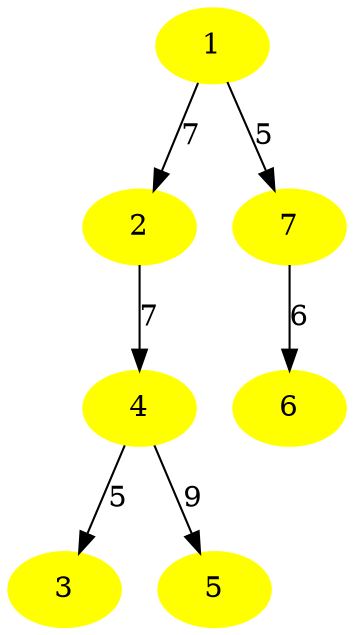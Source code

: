 digraph G{ 
node [style=filled, fontcolor=black];
n0[label="1", color=yellow];
n1[label="2", color=yellow];
n2[label="3", color=yellow];
n3[label="4", color=yellow];
n4[label="5", color=yellow];
n5[label="6", color=yellow];
n6[label="7", color=yellow];
n0 -> n1 [label="7"];
n0 -> n6 [label="5"];
n1 -> n3 [label="7"];
n3 -> n2 [label="5"];
n3 -> n4 [label="9"];
n6 -> n5 [label="6"];
}
